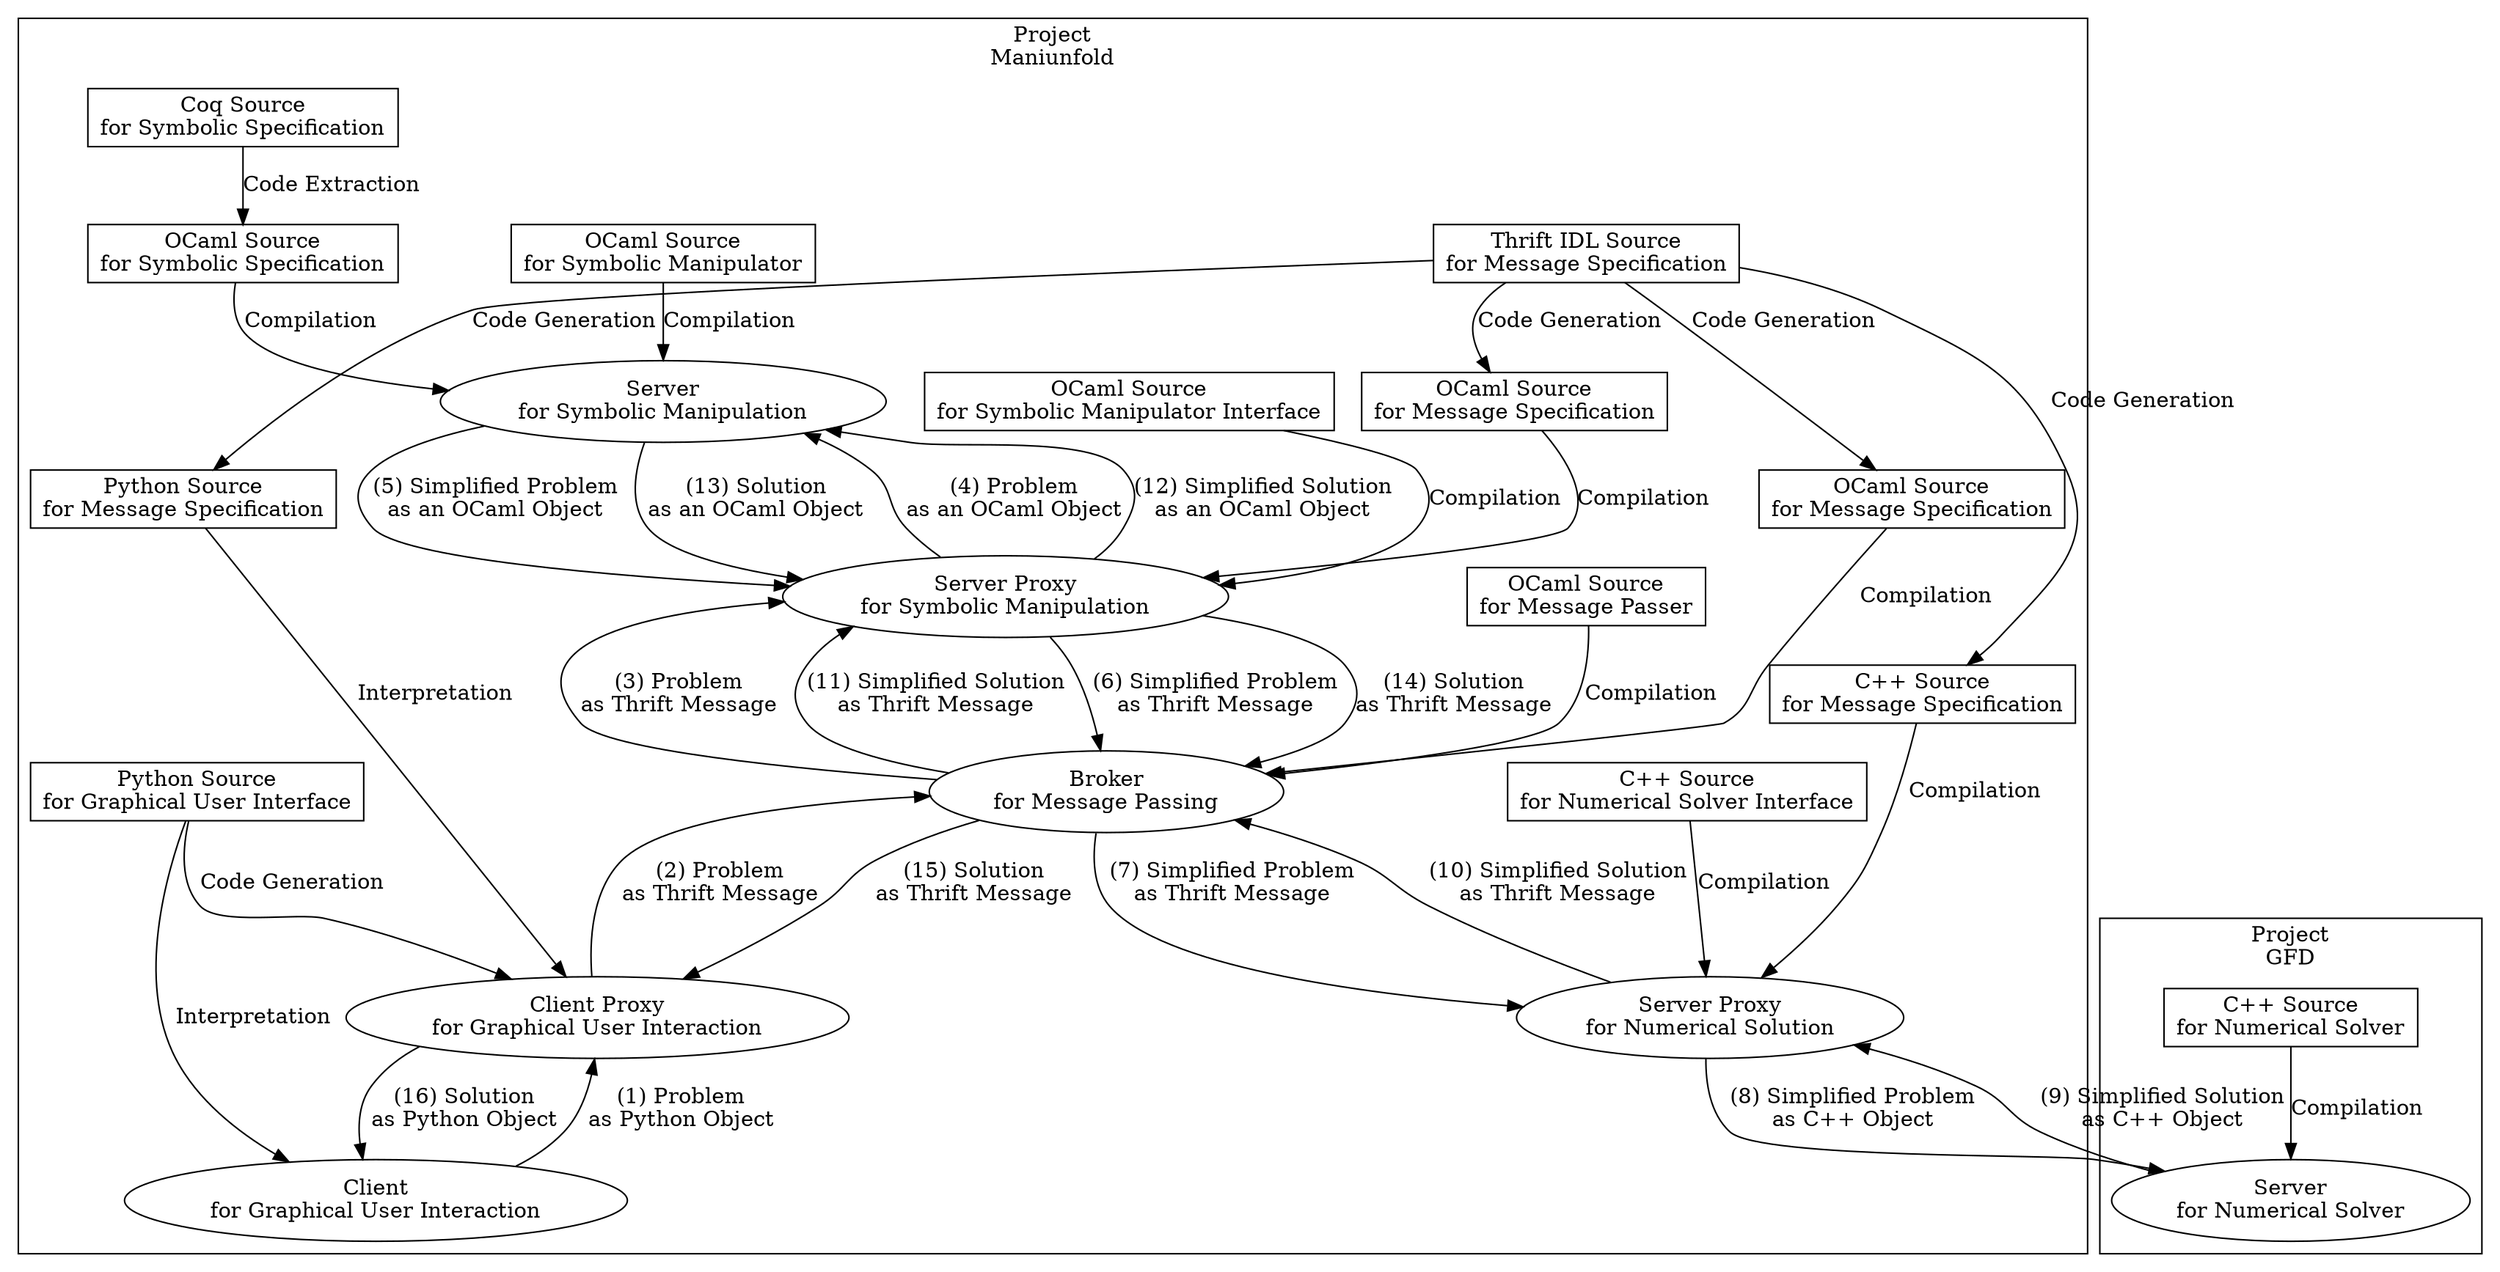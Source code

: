 digraph arch {
  // graph [layout = neato, ratio = 0.5]
  graph [layout = dot, mindist = 1, overlap = false, root = primate]

  // graph [splines = curved]
  // edge [headport = e, tailport = w]

  subgraph cluster_maniunfold {
    label = "Project\nManiunfold"

    /*
    node [shape = oval]

    coq [label = "Coq"] // bird
    cxx [label = "C++"] // machine
    ocaml [label = "OCaml"] // mammal
    python [label = "Python"] // reptile
    thrift [label = "Thrift"] // plant
    */

    node [shape = box]

    bird_source [label = "Coq Source\nfor Symbolic Specification"]
    after_bird [label = "OCaml Source\nfor Symbolic Specification"]
    mammal_source [label = "OCaml Source\nfor Symbolic Manipulator"]
    plant_source [label = "Thrift IDL Source\nfor Message Specification"]
    primate_source [label = "OCaml Source\nfor Message Passer"]
    before_primate [label = "OCaml Source\nfor Message Specification"]
    before_machine [label = "C++ Source\nfor Message Specification"]
    before_reptile [label = "Python Source\nfor Message Specification"]
    before_mammal [label = "OCaml Source\nfor Message Specification"]
    machine_proxy_source [label = "C++ Source\nfor Numerical Solver Interface"]
    reptile_source [label = "Python Source\nfor Graphical User Interface"]
    mammal_proxy_source [label = "OCaml Source\nfor Symbolic Manipulator Interface"]

    node [shape = oval]

    primate [label = "Broker\nfor Message Passing"]
    reptile [label = "Client\nfor Graphical User Interaction"]
    reptile_proxy [label = "Client Proxy\nfor Graphical User Interaction"]
    mammal [label = "Server\nfor Symbolic Manipulation"]
    mammal_proxy [label = "Server Proxy\nfor Symbolic Manipulation"]
    machine_proxy [label = "Server Proxy\nfor Numerical Solution"]
  }

  subgraph cluster_gfd {
    label = "Project\nGFD"

    node [shape = box]

    machine_source [label = "C++ Source\nfor Numerical Solver"]

    node [shape = oval]

    machine [label = "Server\nfor Numerical Solver"]
  }

  plant_source -> before_primate [label = "Code Generation"]
  before_primate -> primate [label = "Compilation"]
  plant_source -> before_mammal [label = "Code Generation"]
  before_mammal -> mammal_proxy [label = "Compilation"]
  primate_source -> primate [label = "Compilation"]
  bird_source -> after_bird [label = "Code Extraction"]
  after_bird -> mammal [label = "Compilation"]
  mammal_source -> mammal [label = "Compilation"]
  reptile_source -> reptile [label = "Interpretation"]
  reptile_source -> reptile_proxy [label = "Code Generation"]
  plant_source -> before_reptile [label = "Code Generation"]
  before_reptile -> reptile_proxy [label = "Interpretation"]
  mammal_proxy_source -> mammal_proxy [label = "Compilation"]
  machine_proxy_source -> machine_proxy [label = "Compilation"]
  plant_source -> before_machine [label = "Code Generation"]
  before_machine -> machine_proxy [label = "Compilation"]
  machine_source -> machine [label = "Compilation"]

  reptile -> reptile_proxy [label = "(1) Problem\nas Python Object"]
  reptile_proxy -> primate [label = "(2) Problem\nas Thrift Message"]
  primate -> mammal_proxy [label = "(3) Problem\nas Thrift Message"]
  mammal_proxy -> mammal [label = "(4) Problem\nas an OCaml Object"]
  mammal -> mammal_proxy [label = "(5) Simplified Problem\nas an OCaml Object"]
  mammal_proxy -> primate [label = "(6) Simplified Problem\nas Thrift Message"]
  primate -> machine_proxy [label = "(7) Simplified Problem\nas Thrift Message"]
  machine_proxy -> machine [label = "(8) Simplified Problem\nas C++ Object"]
  machine -> machine_proxy [label = "(9) Simplified Solution\nas C++ Object"]
  machine_proxy -> primate [label = "(10) Simplified Solution\nas Thrift Message"]
  primate -> mammal_proxy [label = "(11) Simplified Solution\nas Thrift Message"]
  mammal_proxy -> mammal [label = "(12) Simplified Solution\nas an OCaml Object"]
  mammal -> mammal_proxy [label = "(13) Solution\nas an OCaml Object"]
  mammal_proxy -> primate [label = "(14) Solution\nas Thrift Message"]
  primate -> reptile_proxy [label = "(15) Solution\nas Thrift Message"]
  reptile_proxy -> reptile [label = "(16) Solution\nas Python Object"]
}
